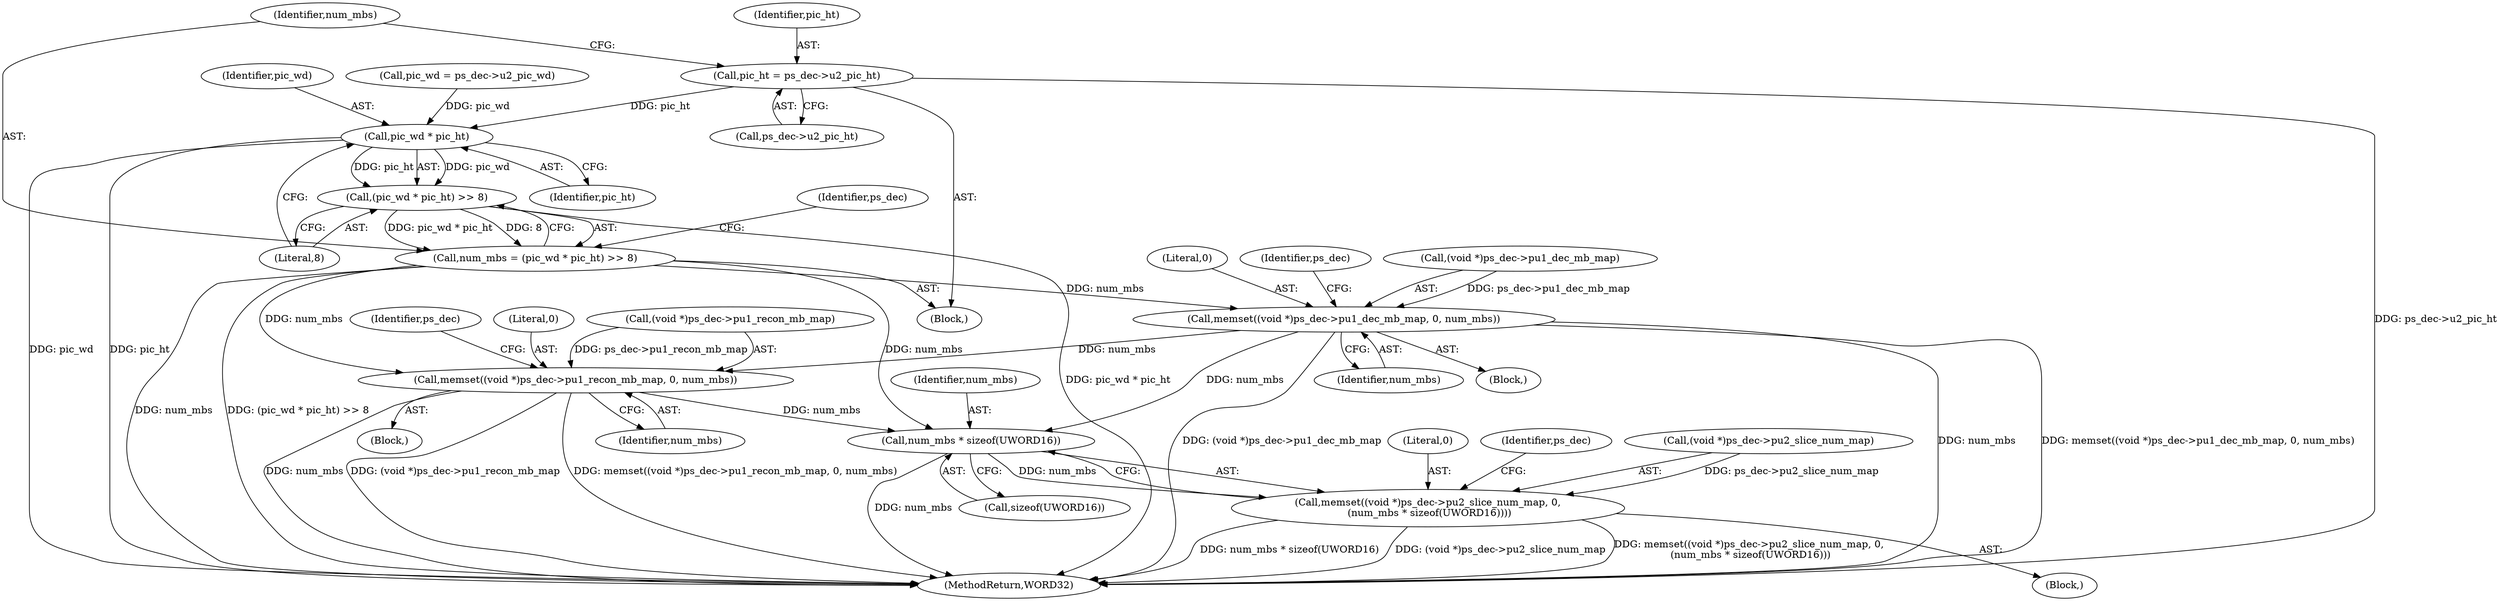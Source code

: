digraph "0_Android_e629194c62a9a129ce378e08cb1059a8a53f1795_2@pointer" {
"1000632" [label="(Call,pic_ht = ps_dec->u2_pic_ht)"];
"1000640" [label="(Call,pic_wd * pic_ht)"];
"1000639" [label="(Call,(pic_wd * pic_ht) >> 8)"];
"1000637" [label="(Call,num_mbs = (pic_wd * pic_ht) >> 8)"];
"1000649" [label="(Call,memset((void *)ps_dec->pu1_dec_mb_map, 0, num_mbs))"];
"1000662" [label="(Call,memset((void *)ps_dec->pu1_recon_mb_map, 0, num_mbs))"];
"1000682" [label="(Call,num_mbs * sizeof(UWORD16))"];
"1000675" [label="(Call,memset((void *)ps_dec->pu2_slice_num_map, 0,\n (num_mbs * sizeof(UWORD16))))"];
"1000650" [label="(Call,(void *)ps_dec->pu1_dec_mb_map)"];
"1000683" [label="(Identifier,num_mbs)"];
"1000682" [label="(Call,num_mbs * sizeof(UWORD16))"];
"1000633" [label="(Identifier,pic_ht)"];
"1000684" [label="(Call,sizeof(UWORD16))"];
"1002052" [label="(MethodReturn,WORD32)"];
"1000640" [label="(Call,pic_wd * pic_ht)"];
"1000641" [label="(Identifier,pic_wd)"];
"1000672" [label="(Identifier,ps_dec)"];
"1000668" [label="(Literal,0)"];
"1000646" [label="(Identifier,ps_dec)"];
"1000643" [label="(Literal,8)"];
"1000662" [label="(Call,memset((void *)ps_dec->pu1_recon_mb_map, 0, num_mbs))"];
"1000649" [label="(Call,memset((void *)ps_dec->pu1_dec_mb_map, 0, num_mbs))"];
"1000627" [label="(Call,pic_wd = ps_dec->u2_pic_wd)"];
"1000637" [label="(Call,num_mbs = (pic_wd * pic_ht) >> 8)"];
"1000669" [label="(Identifier,num_mbs)"];
"1000675" [label="(Call,memset((void *)ps_dec->pu2_slice_num_map, 0,\n (num_mbs * sizeof(UWORD16))))"];
"1000663" [label="(Call,(void *)ps_dec->pu1_recon_mb_map)"];
"1000655" [label="(Literal,0)"];
"1000639" [label="(Call,(pic_wd * pic_ht) >> 8)"];
"1000674" [label="(Block,)"];
"1000656" [label="(Identifier,num_mbs)"];
"1000681" [label="(Literal,0)"];
"1000642" [label="(Identifier,pic_ht)"];
"1000659" [label="(Identifier,ps_dec)"];
"1000688" [label="(Identifier,ps_dec)"];
"1000623" [label="(Block,)"];
"1000632" [label="(Call,pic_ht = ps_dec->u2_pic_ht)"];
"1000661" [label="(Block,)"];
"1000648" [label="(Block,)"];
"1000638" [label="(Identifier,num_mbs)"];
"1000634" [label="(Call,ps_dec->u2_pic_ht)"];
"1000676" [label="(Call,(void *)ps_dec->pu2_slice_num_map)"];
"1000632" -> "1000623"  [label="AST: "];
"1000632" -> "1000634"  [label="CFG: "];
"1000633" -> "1000632"  [label="AST: "];
"1000634" -> "1000632"  [label="AST: "];
"1000638" -> "1000632"  [label="CFG: "];
"1000632" -> "1002052"  [label="DDG: ps_dec->u2_pic_ht"];
"1000632" -> "1000640"  [label="DDG: pic_ht"];
"1000640" -> "1000639"  [label="AST: "];
"1000640" -> "1000642"  [label="CFG: "];
"1000641" -> "1000640"  [label="AST: "];
"1000642" -> "1000640"  [label="AST: "];
"1000643" -> "1000640"  [label="CFG: "];
"1000640" -> "1002052"  [label="DDG: pic_wd"];
"1000640" -> "1002052"  [label="DDG: pic_ht"];
"1000640" -> "1000639"  [label="DDG: pic_wd"];
"1000640" -> "1000639"  [label="DDG: pic_ht"];
"1000627" -> "1000640"  [label="DDG: pic_wd"];
"1000639" -> "1000637"  [label="AST: "];
"1000639" -> "1000643"  [label="CFG: "];
"1000643" -> "1000639"  [label="AST: "];
"1000637" -> "1000639"  [label="CFG: "];
"1000639" -> "1002052"  [label="DDG: pic_wd * pic_ht"];
"1000639" -> "1000637"  [label="DDG: pic_wd * pic_ht"];
"1000639" -> "1000637"  [label="DDG: 8"];
"1000637" -> "1000623"  [label="AST: "];
"1000638" -> "1000637"  [label="AST: "];
"1000646" -> "1000637"  [label="CFG: "];
"1000637" -> "1002052"  [label="DDG: num_mbs"];
"1000637" -> "1002052"  [label="DDG: (pic_wd * pic_ht) >> 8"];
"1000637" -> "1000649"  [label="DDG: num_mbs"];
"1000637" -> "1000662"  [label="DDG: num_mbs"];
"1000637" -> "1000682"  [label="DDG: num_mbs"];
"1000649" -> "1000648"  [label="AST: "];
"1000649" -> "1000656"  [label="CFG: "];
"1000650" -> "1000649"  [label="AST: "];
"1000655" -> "1000649"  [label="AST: "];
"1000656" -> "1000649"  [label="AST: "];
"1000659" -> "1000649"  [label="CFG: "];
"1000649" -> "1002052"  [label="DDG: (void *)ps_dec->pu1_dec_mb_map"];
"1000649" -> "1002052"  [label="DDG: num_mbs"];
"1000649" -> "1002052"  [label="DDG: memset((void *)ps_dec->pu1_dec_mb_map, 0, num_mbs)"];
"1000650" -> "1000649"  [label="DDG: ps_dec->pu1_dec_mb_map"];
"1000649" -> "1000662"  [label="DDG: num_mbs"];
"1000649" -> "1000682"  [label="DDG: num_mbs"];
"1000662" -> "1000661"  [label="AST: "];
"1000662" -> "1000669"  [label="CFG: "];
"1000663" -> "1000662"  [label="AST: "];
"1000668" -> "1000662"  [label="AST: "];
"1000669" -> "1000662"  [label="AST: "];
"1000672" -> "1000662"  [label="CFG: "];
"1000662" -> "1002052"  [label="DDG: (void *)ps_dec->pu1_recon_mb_map"];
"1000662" -> "1002052"  [label="DDG: memset((void *)ps_dec->pu1_recon_mb_map, 0, num_mbs)"];
"1000662" -> "1002052"  [label="DDG: num_mbs"];
"1000663" -> "1000662"  [label="DDG: ps_dec->pu1_recon_mb_map"];
"1000662" -> "1000682"  [label="DDG: num_mbs"];
"1000682" -> "1000675"  [label="AST: "];
"1000682" -> "1000684"  [label="CFG: "];
"1000683" -> "1000682"  [label="AST: "];
"1000684" -> "1000682"  [label="AST: "];
"1000675" -> "1000682"  [label="CFG: "];
"1000682" -> "1002052"  [label="DDG: num_mbs"];
"1000682" -> "1000675"  [label="DDG: num_mbs"];
"1000675" -> "1000674"  [label="AST: "];
"1000676" -> "1000675"  [label="AST: "];
"1000681" -> "1000675"  [label="AST: "];
"1000688" -> "1000675"  [label="CFG: "];
"1000675" -> "1002052"  [label="DDG: num_mbs * sizeof(UWORD16)"];
"1000675" -> "1002052"  [label="DDG: (void *)ps_dec->pu2_slice_num_map"];
"1000675" -> "1002052"  [label="DDG: memset((void *)ps_dec->pu2_slice_num_map, 0,\n (num_mbs * sizeof(UWORD16)))"];
"1000676" -> "1000675"  [label="DDG: ps_dec->pu2_slice_num_map"];
}
